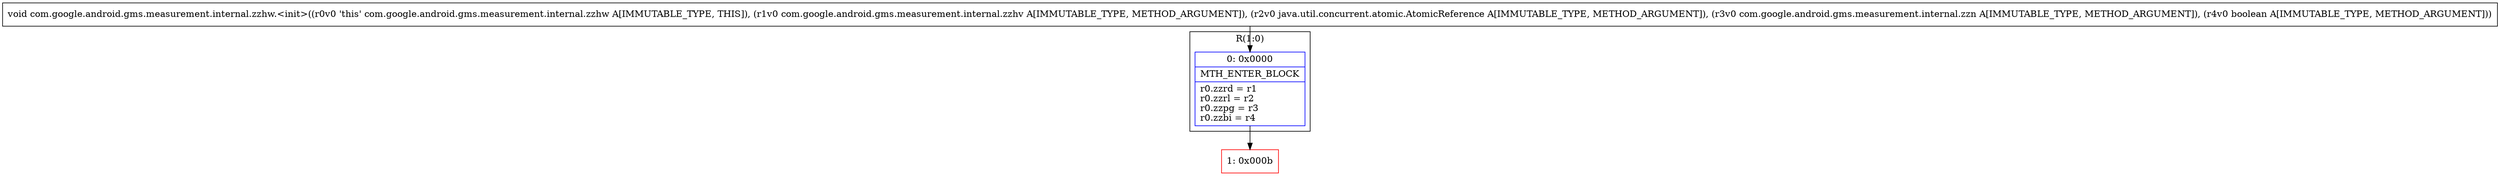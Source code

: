 digraph "CFG forcom.google.android.gms.measurement.internal.zzhw.\<init\>(Lcom\/google\/android\/gms\/measurement\/internal\/zzhv;Ljava\/util\/concurrent\/atomic\/AtomicReference;Lcom\/google\/android\/gms\/measurement\/internal\/zzn;Z)V" {
subgraph cluster_Region_983625886 {
label = "R(1:0)";
node [shape=record,color=blue];
Node_0 [shape=record,label="{0\:\ 0x0000|MTH_ENTER_BLOCK\l|r0.zzrd = r1\lr0.zzrl = r2\lr0.zzpg = r3\lr0.zzbi = r4\l}"];
}
Node_1 [shape=record,color=red,label="{1\:\ 0x000b}"];
MethodNode[shape=record,label="{void com.google.android.gms.measurement.internal.zzhw.\<init\>((r0v0 'this' com.google.android.gms.measurement.internal.zzhw A[IMMUTABLE_TYPE, THIS]), (r1v0 com.google.android.gms.measurement.internal.zzhv A[IMMUTABLE_TYPE, METHOD_ARGUMENT]), (r2v0 java.util.concurrent.atomic.AtomicReference A[IMMUTABLE_TYPE, METHOD_ARGUMENT]), (r3v0 com.google.android.gms.measurement.internal.zzn A[IMMUTABLE_TYPE, METHOD_ARGUMENT]), (r4v0 boolean A[IMMUTABLE_TYPE, METHOD_ARGUMENT])) }"];
MethodNode -> Node_0;
Node_0 -> Node_1;
}

